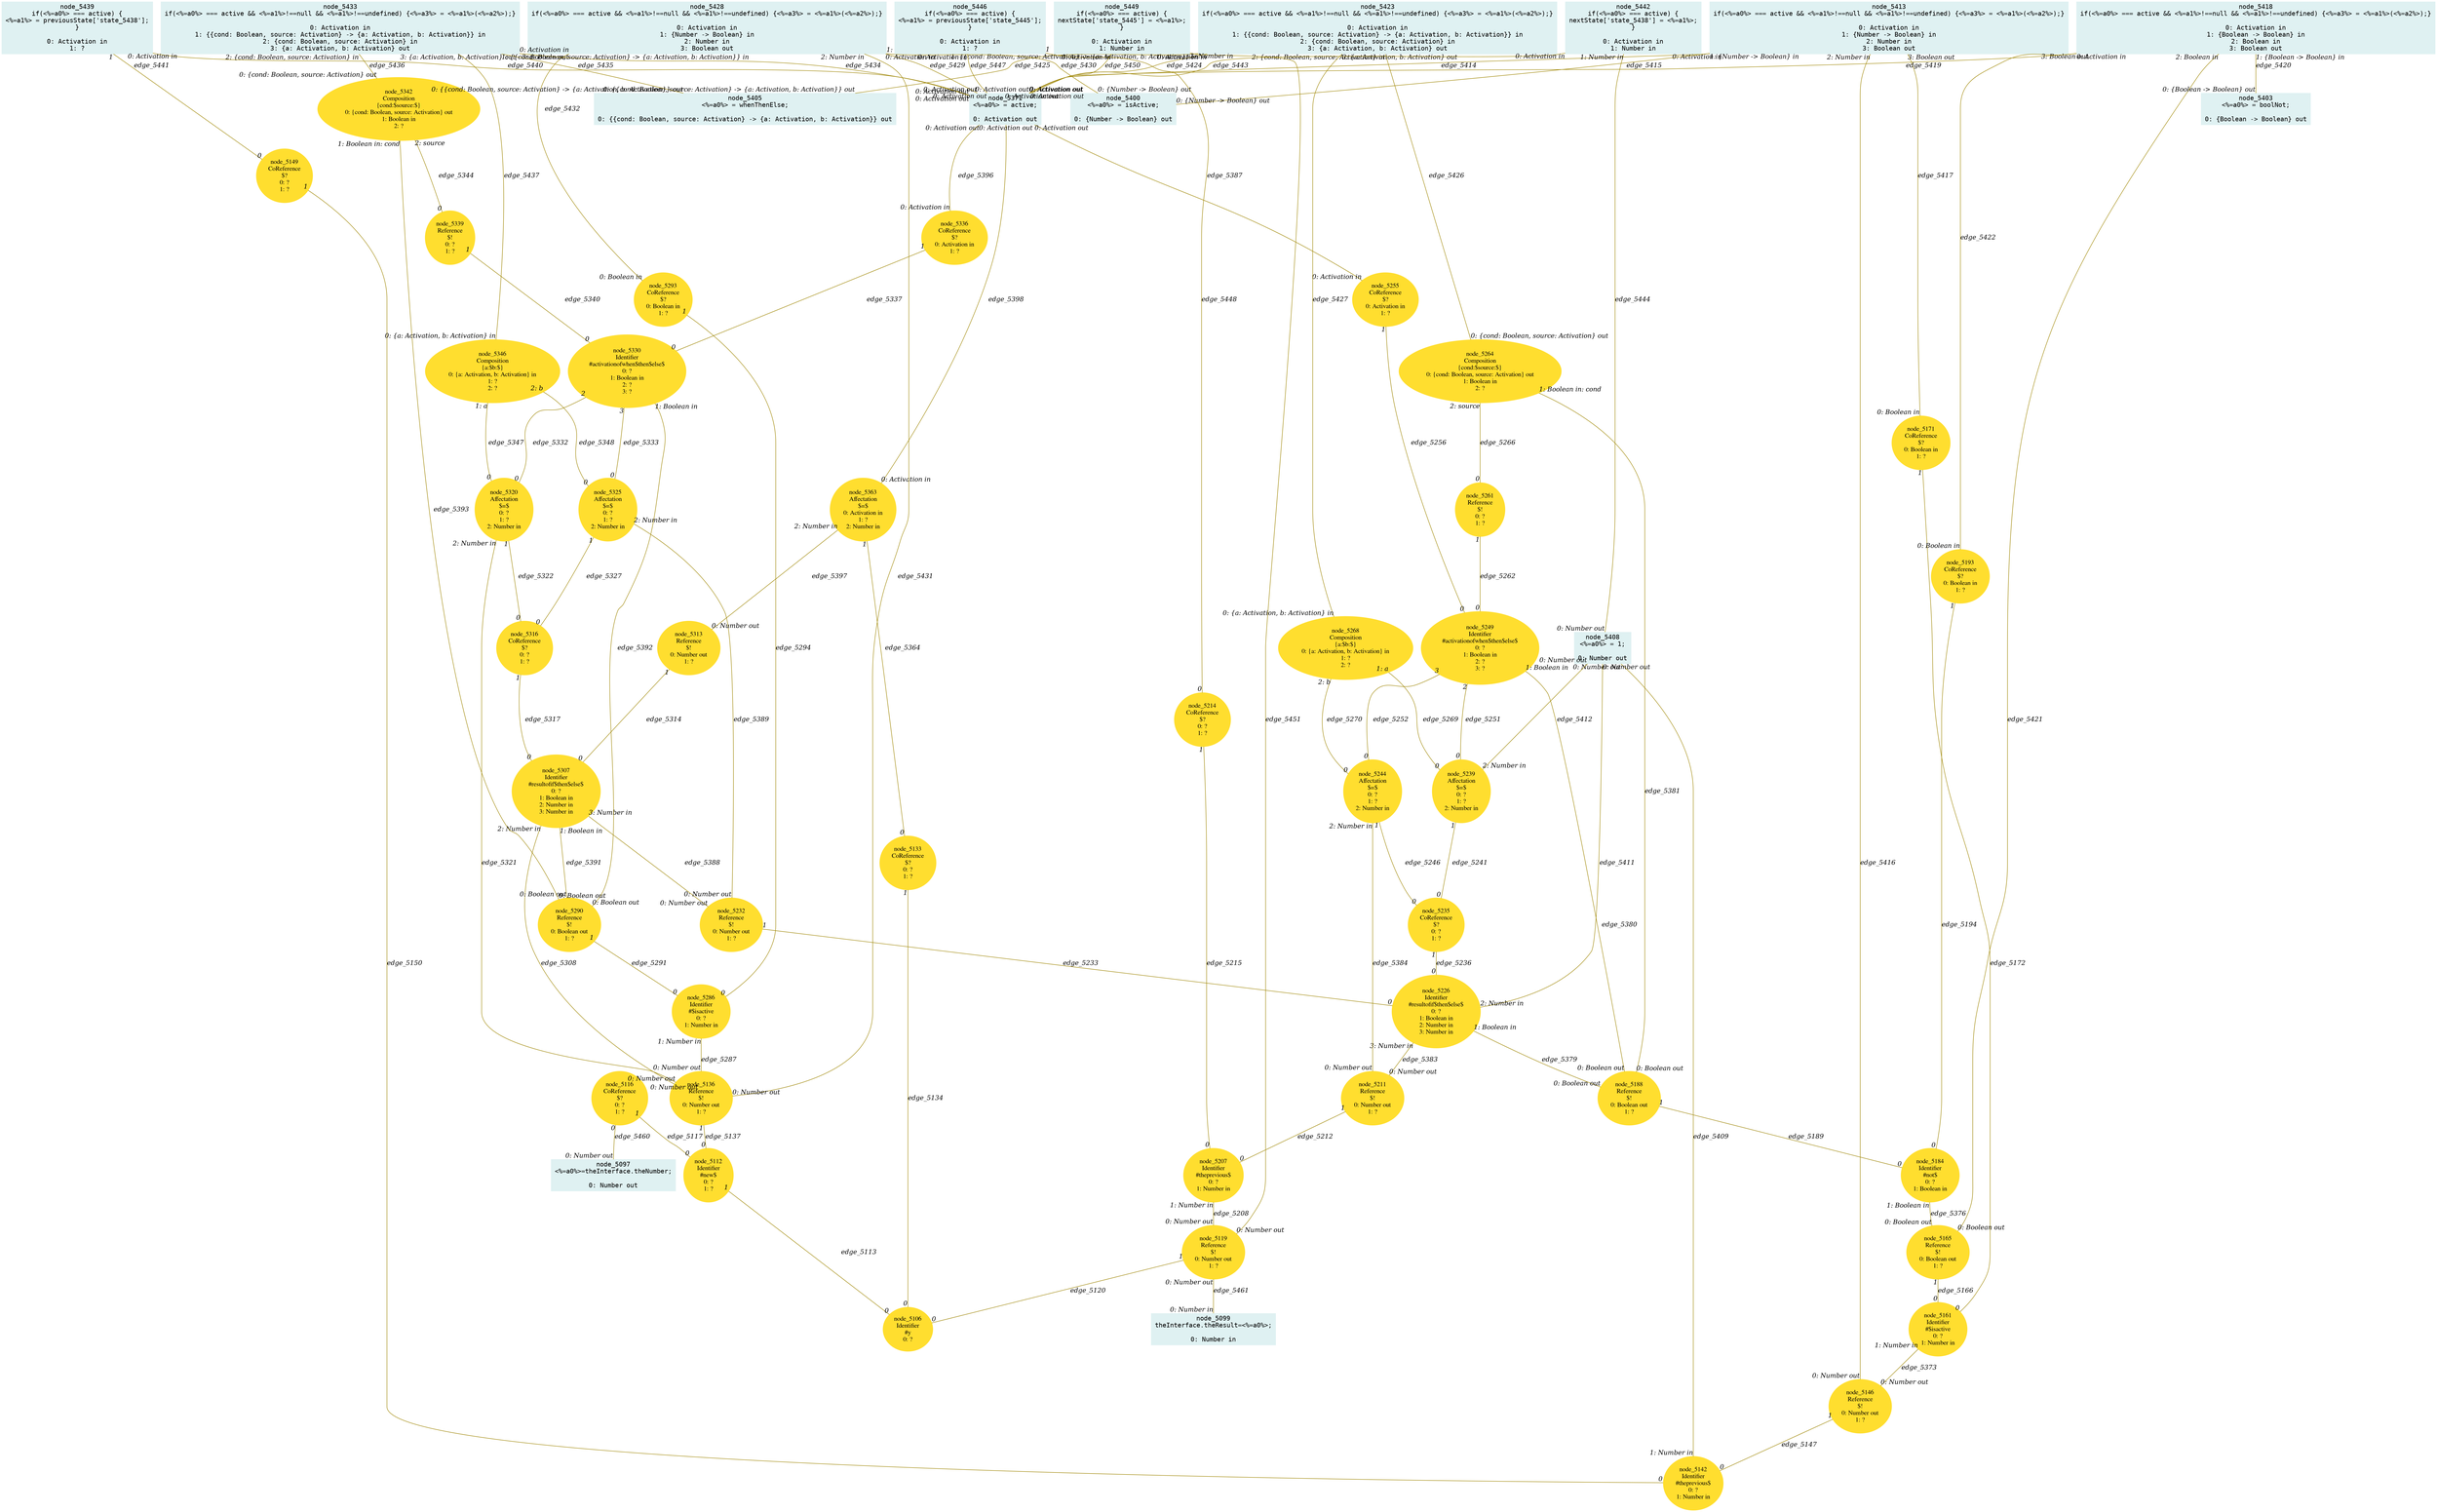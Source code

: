 digraph g{node_5097 [shape="box", style="filled", color="#dff1f2", fontname="Courier", label="node_5097
<%=a0%>=theInterface.theNumber;

0: Number out" ]
node_5099 [shape="box", style="filled", color="#dff1f2", fontname="Courier", label="node_5099
theInterface.theResult=<%=a0%>;

0: Number in" ]
node_5106 [shape="ellipse", style="filled", color="#ffde2f", fontname="Times", label="node_5106
Identifier
#y
0: ?" ]
node_5112 [shape="ellipse", style="filled", color="#ffde2f", fontname="Times", label="node_5112
Identifier
#new$
0: ?
1: ?" ]
node_5116 [shape="ellipse", style="filled", color="#ffde2f", fontname="Times", label="node_5116
CoReference
$?
0: ?
1: ?" ]
node_5119 [shape="ellipse", style="filled", color="#ffde2f", fontname="Times", label="node_5119
Reference
$!
0: Number out
1: ?" ]
node_5133 [shape="ellipse", style="filled", color="#ffde2f", fontname="Times", label="node_5133
CoReference
$?
0: ?
1: ?" ]
node_5136 [shape="ellipse", style="filled", color="#ffde2f", fontname="Times", label="node_5136
Reference
$!
0: Number out
1: ?" ]
node_5142 [shape="ellipse", style="filled", color="#ffde2f", fontname="Times", label="node_5142
Identifier
#theprevious$
0: ?
1: Number in" ]
node_5146 [shape="ellipse", style="filled", color="#ffde2f", fontname="Times", label="node_5146
Reference
$!
0: Number out
1: ?" ]
node_5149 [shape="ellipse", style="filled", color="#ffde2f", fontname="Times", label="node_5149
CoReference
$?
0: ?
1: ?" ]
node_5161 [shape="ellipse", style="filled", color="#ffde2f", fontname="Times", label="node_5161
Identifier
#$isactive
0: ?
1: Number in" ]
node_5165 [shape="ellipse", style="filled", color="#ffde2f", fontname="Times", label="node_5165
Reference
$!
0: Boolean out
1: ?" ]
node_5171 [shape="ellipse", style="filled", color="#ffde2f", fontname="Times", label="node_5171
CoReference
$?
0: Boolean in
1: ?" ]
node_5184 [shape="ellipse", style="filled", color="#ffde2f", fontname="Times", label="node_5184
Identifier
#not$
0: ?
1: Boolean in" ]
node_5188 [shape="ellipse", style="filled", color="#ffde2f", fontname="Times", label="node_5188
Reference
$!
0: Boolean out
1: ?" ]
node_5193 [shape="ellipse", style="filled", color="#ffde2f", fontname="Times", label="node_5193
CoReference
$?
0: Boolean in
1: ?" ]
node_5207 [shape="ellipse", style="filled", color="#ffde2f", fontname="Times", label="node_5207
Identifier
#theprevious$
0: ?
1: Number in" ]
node_5211 [shape="ellipse", style="filled", color="#ffde2f", fontname="Times", label="node_5211
Reference
$!
0: Number out
1: ?" ]
node_5214 [shape="ellipse", style="filled", color="#ffde2f", fontname="Times", label="node_5214
CoReference
$?
0: ?
1: ?" ]
node_5226 [shape="ellipse", style="filled", color="#ffde2f", fontname="Times", label="node_5226
Identifier
#resultofif$then$else$
0: ?
1: Boolean in
2: Number in
3: Number in" ]
node_5232 [shape="ellipse", style="filled", color="#ffde2f", fontname="Times", label="node_5232
Reference
$!
0: Number out
1: ?" ]
node_5235 [shape="ellipse", style="filled", color="#ffde2f", fontname="Times", label="node_5235
CoReference
$?
0: ?
1: ?" ]
node_5239 [shape="ellipse", style="filled", color="#ffde2f", fontname="Times", label="node_5239
Affectation
$=$
0: ?
1: ?
2: Number in" ]
node_5244 [shape="ellipse", style="filled", color="#ffde2f", fontname="Times", label="node_5244
Affectation
$=$
0: ?
1: ?
2: Number in" ]
node_5249 [shape="ellipse", style="filled", color="#ffde2f", fontname="Times", label="node_5249
Identifier
#activationofwhen$then$else$
0: ?
1: Boolean in
2: ?
3: ?" ]
node_5255 [shape="ellipse", style="filled", color="#ffde2f", fontname="Times", label="node_5255
CoReference
$?
0: Activation in
1: ?" ]
node_5261 [shape="ellipse", style="filled", color="#ffde2f", fontname="Times", label="node_5261
Reference
$!
0: ?
1: ?" ]
node_5264 [shape="ellipse", style="filled", color="#ffde2f", fontname="Times", label="node_5264
Composition
{cond:$source:$}
0: {cond: Boolean, source: Activation} out
1: Boolean in
2: ?" ]
node_5268 [shape="ellipse", style="filled", color="#ffde2f", fontname="Times", label="node_5268
Composition
{a:$b:$}
0: {a: Activation, b: Activation} in
1: ?
2: ?" ]
node_5286 [shape="ellipse", style="filled", color="#ffde2f", fontname="Times", label="node_5286
Identifier
#$isactive
0: ?
1: Number in" ]
node_5290 [shape="ellipse", style="filled", color="#ffde2f", fontname="Times", label="node_5290
Reference
$!
0: Boolean out
1: ?" ]
node_5293 [shape="ellipse", style="filled", color="#ffde2f", fontname="Times", label="node_5293
CoReference
$?
0: Boolean in
1: ?" ]
node_5307 [shape="ellipse", style="filled", color="#ffde2f", fontname="Times", label="node_5307
Identifier
#resultofif$then$else$
0: ?
1: Boolean in
2: Number in
3: Number in" ]
node_5313 [shape="ellipse", style="filled", color="#ffde2f", fontname="Times", label="node_5313
Reference
$!
0: Number out
1: ?" ]
node_5316 [shape="ellipse", style="filled", color="#ffde2f", fontname="Times", label="node_5316
CoReference
$?
0: ?
1: ?" ]
node_5320 [shape="ellipse", style="filled", color="#ffde2f", fontname="Times", label="node_5320
Affectation
$=$
0: ?
1: ?
2: Number in" ]
node_5325 [shape="ellipse", style="filled", color="#ffde2f", fontname="Times", label="node_5325
Affectation
$=$
0: ?
1: ?
2: Number in" ]
node_5330 [shape="ellipse", style="filled", color="#ffde2f", fontname="Times", label="node_5330
Identifier
#activationofwhen$then$else$
0: ?
1: Boolean in
2: ?
3: ?" ]
node_5336 [shape="ellipse", style="filled", color="#ffde2f", fontname="Times", label="node_5336
CoReference
$?
0: Activation in
1: ?" ]
node_5339 [shape="ellipse", style="filled", color="#ffde2f", fontname="Times", label="node_5339
Reference
$!
0: ?
1: ?" ]
node_5342 [shape="ellipse", style="filled", color="#ffde2f", fontname="Times", label="node_5342
Composition
{cond:$source:$}
0: {cond: Boolean, source: Activation} out
1: Boolean in
2: ?" ]
node_5346 [shape="ellipse", style="filled", color="#ffde2f", fontname="Times", label="node_5346
Composition
{a:$b:$}
0: {a: Activation, b: Activation} in
1: ?
2: ?" ]
node_5363 [shape="ellipse", style="filled", color="#ffde2f", fontname="Times", label="node_5363
Affectation
$=$
0: Activation in
1: ?
2: Number in" ]
node_5371 [shape="box", style="filled", color="#dff1f2", fontname="Courier", label="node_5371
<%=a0%> = active;

0: Activation out" ]
node_5400 [shape="box", style="filled", color="#dff1f2", fontname="Courier", label="node_5400
<%=a0%> = isActive;

0: {Number -> Boolean} out" ]
node_5403 [shape="box", style="filled", color="#dff1f2", fontname="Courier", label="node_5403
<%=a0%> = boolNot;

0: {Boolean -> Boolean} out" ]
node_5405 [shape="box", style="filled", color="#dff1f2", fontname="Courier", label="node_5405
<%=a0%> = whenThenElse;

0: {{cond: Boolean, source: Activation} -> {a: Activation, b: Activation}} out" ]
node_5408 [shape="box", style="filled", color="#dff1f2", fontname="Courier", label="node_5408
<%=a0%> = 1;

0: Number out" ]
node_5413 [shape="box", style="filled", color="#dff1f2", fontname="Courier", label="node_5413
if(<%=a0%> === active && <%=a1%>!==null && <%=a1%>!==undefined) {<%=a3%> = <%=a1%>(<%=a2%>);}

0: Activation in
1: {Number -> Boolean} in
2: Number in
3: Boolean out" ]
node_5418 [shape="box", style="filled", color="#dff1f2", fontname="Courier", label="node_5418
if(<%=a0%> === active && <%=a1%>!==null && <%=a1%>!==undefined) {<%=a3%> = <%=a1%>(<%=a2%>);}

0: Activation in
1: {Boolean -> Boolean} in
2: Boolean in
3: Boolean out" ]
node_5423 [shape="box", style="filled", color="#dff1f2", fontname="Courier", label="node_5423
if(<%=a0%> === active && <%=a1%>!==null && <%=a1%>!==undefined) {<%=a3%> = <%=a1%>(<%=a2%>);}

0: Activation in
1: {{cond: Boolean, source: Activation} -> {a: Activation, b: Activation}} in
2: {cond: Boolean, source: Activation} in
3: {a: Activation, b: Activation} out" ]
node_5428 [shape="box", style="filled", color="#dff1f2", fontname="Courier", label="node_5428
if(<%=a0%> === active && <%=a1%>!==null && <%=a1%>!==undefined) {<%=a3%> = <%=a1%>(<%=a2%>);}

0: Activation in
1: {Number -> Boolean} in
2: Number in
3: Boolean out" ]
node_5433 [shape="box", style="filled", color="#dff1f2", fontname="Courier", label="node_5433
if(<%=a0%> === active && <%=a1%>!==null && <%=a1%>!==undefined) {<%=a3%> = <%=a1%>(<%=a2%>);}

0: Activation in
1: {{cond: Boolean, source: Activation} -> {a: Activation, b: Activation}} in
2: {cond: Boolean, source: Activation} in
3: {a: Activation, b: Activation} out" ]
node_5439 [shape="box", style="filled", color="#dff1f2", fontname="Courier", label="node_5439
if(<%=a0%> === active) {
<%=a1%> = previousState['state_5438'];
}

0: Activation in
1: ?" ]
node_5442 [shape="box", style="filled", color="#dff1f2", fontname="Courier", label="node_5442
if(<%=a0%> === active) {
nextState['state_5438'] = <%=a1%>;
}

0: Activation in
1: Number in" ]
node_5446 [shape="box", style="filled", color="#dff1f2", fontname="Courier", label="node_5446
if(<%=a0%> === active) {
<%=a1%> = previousState['state_5445'];
}

0: Activation in
1: ?" ]
node_5449 [shape="box", style="filled", color="#dff1f2", fontname="Courier", label="node_5449
if(<%=a0%> === active) {
nextState['state_5445'] = <%=a1%>;
}

0: Activation in
1: Number in" ]
node_5112 -> node_5106 [dir=none, arrowHead=none, fontname="Times-Italic", arrowsize=1, color="#9d8400", label="edge_5113",  headlabel="0", taillabel="1" ]
node_5116 -> node_5112 [dir=none, arrowHead=none, fontname="Times-Italic", arrowsize=1, color="#9d8400", label="edge_5117",  headlabel="0", taillabel="1" ]
node_5119 -> node_5106 [dir=none, arrowHead=none, fontname="Times-Italic", arrowsize=1, color="#9d8400", label="edge_5120",  headlabel="0", taillabel="1" ]
node_5133 -> node_5106 [dir=none, arrowHead=none, fontname="Times-Italic", arrowsize=1, color="#9d8400", label="edge_5134",  headlabel="0", taillabel="1" ]
node_5136 -> node_5112 [dir=none, arrowHead=none, fontname="Times-Italic", arrowsize=1, color="#9d8400", label="edge_5137",  headlabel="0", taillabel="1" ]
node_5146 -> node_5142 [dir=none, arrowHead=none, fontname="Times-Italic", arrowsize=1, color="#9d8400", label="edge_5147",  headlabel="0", taillabel="1" ]
node_5149 -> node_5142 [dir=none, arrowHead=none, fontname="Times-Italic", arrowsize=1, color="#9d8400", label="edge_5150",  headlabel="0", taillabel="1" ]
node_5165 -> node_5161 [dir=none, arrowHead=none, fontname="Times-Italic", arrowsize=1, color="#9d8400", label="edge_5166",  headlabel="0", taillabel="1" ]
node_5171 -> node_5161 [dir=none, arrowHead=none, fontname="Times-Italic", arrowsize=1, color="#9d8400", label="edge_5172",  headlabel="0", taillabel="1" ]
node_5188 -> node_5184 [dir=none, arrowHead=none, fontname="Times-Italic", arrowsize=1, color="#9d8400", label="edge_5189",  headlabel="0", taillabel="1" ]
node_5193 -> node_5184 [dir=none, arrowHead=none, fontname="Times-Italic", arrowsize=1, color="#9d8400", label="edge_5194",  headlabel="0", taillabel="1" ]
node_5207 -> node_5119 [dir=none, arrowHead=none, fontname="Times-Italic", arrowsize=1, color="#9d8400", label="edge_5208",  headlabel="0: Number out", taillabel="1: Number in" ]
node_5211 -> node_5207 [dir=none, arrowHead=none, fontname="Times-Italic", arrowsize=1, color="#9d8400", label="edge_5212",  headlabel="0", taillabel="1" ]
node_5214 -> node_5207 [dir=none, arrowHead=none, fontname="Times-Italic", arrowsize=1, color="#9d8400", label="edge_5215",  headlabel="0", taillabel="1" ]
node_5232 -> node_5226 [dir=none, arrowHead=none, fontname="Times-Italic", arrowsize=1, color="#9d8400", label="edge_5233",  headlabel="0", taillabel="1" ]
node_5235 -> node_5226 [dir=none, arrowHead=none, fontname="Times-Italic", arrowsize=1, color="#9d8400", label="edge_5236",  headlabel="0", taillabel="1" ]
node_5239 -> node_5235 [dir=none, arrowHead=none, fontname="Times-Italic", arrowsize=1, color="#9d8400", label="edge_5241",  headlabel="0", taillabel="1" ]
node_5244 -> node_5235 [dir=none, arrowHead=none, fontname="Times-Italic", arrowsize=1, color="#9d8400", label="edge_5246",  headlabel="0", taillabel="1" ]
node_5249 -> node_5239 [dir=none, arrowHead=none, fontname="Times-Italic", arrowsize=1, color="#9d8400", label="edge_5251",  headlabel="0", taillabel="2" ]
node_5249 -> node_5244 [dir=none, arrowHead=none, fontname="Times-Italic", arrowsize=1, color="#9d8400", label="edge_5252",  headlabel="0", taillabel="3" ]
node_5255 -> node_5249 [dir=none, arrowHead=none, fontname="Times-Italic", arrowsize=1, color="#9d8400", label="edge_5256",  headlabel="0", taillabel="1" ]
node_5261 -> node_5249 [dir=none, arrowHead=none, fontname="Times-Italic", arrowsize=1, color="#9d8400", label="edge_5262",  headlabel="0", taillabel="1" ]
node_5264 -> node_5261 [dir=none, arrowHead=none, fontname="Times-Italic", arrowsize=1, color="#9d8400", label="edge_5266",  headlabel="0", taillabel="2: source" ]
node_5268 -> node_5239 [dir=none, arrowHead=none, fontname="Times-Italic", arrowsize=1, color="#9d8400", label="edge_5269",  headlabel="0", taillabel="1: a" ]
node_5268 -> node_5244 [dir=none, arrowHead=none, fontname="Times-Italic", arrowsize=1, color="#9d8400", label="edge_5270",  headlabel="0", taillabel="2: b" ]
node_5286 -> node_5136 [dir=none, arrowHead=none, fontname="Times-Italic", arrowsize=1, color="#9d8400", label="edge_5287",  headlabel="0: Number out", taillabel="1: Number in" ]
node_5290 -> node_5286 [dir=none, arrowHead=none, fontname="Times-Italic", arrowsize=1, color="#9d8400", label="edge_5291",  headlabel="0", taillabel="1" ]
node_5293 -> node_5286 [dir=none, arrowHead=none, fontname="Times-Italic", arrowsize=1, color="#9d8400", label="edge_5294",  headlabel="0", taillabel="1" ]
node_5307 -> node_5136 [dir=none, arrowHead=none, fontname="Times-Italic", arrowsize=1, color="#9d8400", label="edge_5308",  headlabel="0: Number out", taillabel="2: Number in" ]
node_5313 -> node_5307 [dir=none, arrowHead=none, fontname="Times-Italic", arrowsize=1, color="#9d8400", label="edge_5314",  headlabel="0", taillabel="1" ]
node_5316 -> node_5307 [dir=none, arrowHead=none, fontname="Times-Italic", arrowsize=1, color="#9d8400", label="edge_5317",  headlabel="0", taillabel="1" ]
node_5320 -> node_5136 [dir=none, arrowHead=none, fontname="Times-Italic", arrowsize=1, color="#9d8400", label="edge_5321",  headlabel="0: Number out", taillabel="2: Number in" ]
node_5320 -> node_5316 [dir=none, arrowHead=none, fontname="Times-Italic", arrowsize=1, color="#9d8400", label="edge_5322",  headlabel="0", taillabel="1" ]
node_5325 -> node_5316 [dir=none, arrowHead=none, fontname="Times-Italic", arrowsize=1, color="#9d8400", label="edge_5327",  headlabel="0", taillabel="1" ]
node_5330 -> node_5320 [dir=none, arrowHead=none, fontname="Times-Italic", arrowsize=1, color="#9d8400", label="edge_5332",  headlabel="0", taillabel="2" ]
node_5330 -> node_5325 [dir=none, arrowHead=none, fontname="Times-Italic", arrowsize=1, color="#9d8400", label="edge_5333",  headlabel="0", taillabel="3" ]
node_5336 -> node_5330 [dir=none, arrowHead=none, fontname="Times-Italic", arrowsize=1, color="#9d8400", label="edge_5337",  headlabel="0", taillabel="1" ]
node_5339 -> node_5330 [dir=none, arrowHead=none, fontname="Times-Italic", arrowsize=1, color="#9d8400", label="edge_5340",  headlabel="0", taillabel="1" ]
node_5342 -> node_5339 [dir=none, arrowHead=none, fontname="Times-Italic", arrowsize=1, color="#9d8400", label="edge_5344",  headlabel="0", taillabel="2: source" ]
node_5346 -> node_5320 [dir=none, arrowHead=none, fontname="Times-Italic", arrowsize=1, color="#9d8400", label="edge_5347",  headlabel="0", taillabel="1: a" ]
node_5346 -> node_5325 [dir=none, arrowHead=none, fontname="Times-Italic", arrowsize=1, color="#9d8400", label="edge_5348",  headlabel="0", taillabel="2: b" ]
node_5363 -> node_5133 [dir=none, arrowHead=none, fontname="Times-Italic", arrowsize=1, color="#9d8400", label="edge_5364",  headlabel="0", taillabel="1" ]
node_5161 -> node_5146 [dir=none, arrowHead=none, fontname="Times-Italic", arrowsize=1, color="#9d8400", label="edge_5373",  headlabel="0: Number out", taillabel="1: Number in" ]
node_5184 -> node_5165 [dir=none, arrowHead=none, fontname="Times-Italic", arrowsize=1, color="#9d8400", label="edge_5376",  headlabel="0: Boolean out", taillabel="1: Boolean in" ]
node_5226 -> node_5188 [dir=none, arrowHead=none, fontname="Times-Italic", arrowsize=1, color="#9d8400", label="edge_5379",  headlabel="0: Boolean out", taillabel="1: Boolean in" ]
node_5249 -> node_5188 [dir=none, arrowHead=none, fontname="Times-Italic", arrowsize=1, color="#9d8400", label="edge_5380",  headlabel="0: Boolean out", taillabel="1: Boolean in" ]
node_5264 -> node_5188 [dir=none, arrowHead=none, fontname="Times-Italic", arrowsize=1, color="#9d8400", label="edge_5381",  headlabel="0: Boolean out", taillabel="1: Boolean in: cond" ]
node_5226 -> node_5211 [dir=none, arrowHead=none, fontname="Times-Italic", arrowsize=1, color="#9d8400", label="edge_5383",  headlabel="0: Number out", taillabel="3: Number in" ]
node_5244 -> node_5211 [dir=none, arrowHead=none, fontname="Times-Italic", arrowsize=1, color="#9d8400", label="edge_5384",  headlabel="0: Number out", taillabel="2: Number in" ]
node_5371 -> node_5255 [dir=none, arrowHead=none, fontname="Times-Italic", arrowsize=1, color="#9d8400", label="edge_5387",  headlabel="0: Activation in", taillabel="0: Activation out" ]
node_5307 -> node_5232 [dir=none, arrowHead=none, fontname="Times-Italic", arrowsize=1, color="#9d8400", label="edge_5388",  headlabel="0: Number out", taillabel="3: Number in" ]
node_5325 -> node_5232 [dir=none, arrowHead=none, fontname="Times-Italic", arrowsize=1, color="#9d8400", label="edge_5389",  headlabel="0: Number out", taillabel="2: Number in" ]
node_5307 -> node_5290 [dir=none, arrowHead=none, fontname="Times-Italic", arrowsize=1, color="#9d8400", label="edge_5391",  headlabel="0: Boolean out", taillabel="1: Boolean in" ]
node_5330 -> node_5290 [dir=none, arrowHead=none, fontname="Times-Italic", arrowsize=1, color="#9d8400", label="edge_5392",  headlabel="0: Boolean out", taillabel="1: Boolean in" ]
node_5342 -> node_5290 [dir=none, arrowHead=none, fontname="Times-Italic", arrowsize=1, color="#9d8400", label="edge_5393",  headlabel="0: Boolean out", taillabel="1: Boolean in: cond" ]
node_5371 -> node_5336 [dir=none, arrowHead=none, fontname="Times-Italic", arrowsize=1, color="#9d8400", label="edge_5396",  headlabel="0: Activation in", taillabel="0: Activation out" ]
node_5363 -> node_5313 [dir=none, arrowHead=none, fontname="Times-Italic", arrowsize=1, color="#9d8400", label="edge_5397",  headlabel="0: Number out", taillabel="2: Number in" ]
node_5371 -> node_5363 [dir=none, arrowHead=none, fontname="Times-Italic", arrowsize=1, color="#9d8400", label="edge_5398",  headlabel="0: Activation in", taillabel="0: Activation out" ]
node_5408 -> node_5142 [dir=none, arrowHead=none, fontname="Times-Italic", arrowsize=1, color="#9d8400", label="edge_5409",  headlabel="1: Number in", taillabel="0: Number out" ]
node_5408 -> node_5226 [dir=none, arrowHead=none, fontname="Times-Italic", arrowsize=1, color="#9d8400", label="edge_5411",  headlabel="2: Number in", taillabel="0: Number out" ]
node_5408 -> node_5239 [dir=none, arrowHead=none, fontname="Times-Italic", arrowsize=1, color="#9d8400", label="edge_5412",  headlabel="2: Number in", taillabel="0: Number out" ]
node_5413 -> node_5371 [dir=none, arrowHead=none, fontname="Times-Italic", arrowsize=1, color="#9d8400", label="edge_5414",  headlabel="0: Activation out", taillabel="0: Activation in" ]
node_5413 -> node_5400 [dir=none, arrowHead=none, fontname="Times-Italic", arrowsize=1, color="#9d8400", label="edge_5415",  headlabel="0: {Number -> Boolean} out", taillabel="1: {Number -> Boolean} in" ]
node_5413 -> node_5146 [dir=none, arrowHead=none, fontname="Times-Italic", arrowsize=1, color="#9d8400", label="edge_5416",  headlabel="0: Number out", taillabel="2: Number in" ]
node_5413 -> node_5171 [dir=none, arrowHead=none, fontname="Times-Italic", arrowsize=1, color="#9d8400", label="edge_5417",  headlabel="0: Boolean in", taillabel="3: Boolean out" ]
node_5418 -> node_5371 [dir=none, arrowHead=none, fontname="Times-Italic", arrowsize=1, color="#9d8400", label="edge_5419",  headlabel="0: Activation out", taillabel="0: Activation in" ]
node_5418 -> node_5403 [dir=none, arrowHead=none, fontname="Times-Italic", arrowsize=1, color="#9d8400", label="edge_5420",  headlabel="0: {Boolean -> Boolean} out", taillabel="1: {Boolean -> Boolean} in" ]
node_5418 -> node_5165 [dir=none, arrowHead=none, fontname="Times-Italic", arrowsize=1, color="#9d8400", label="edge_5421",  headlabel="0: Boolean out", taillabel="2: Boolean in" ]
node_5418 -> node_5193 [dir=none, arrowHead=none, fontname="Times-Italic", arrowsize=1, color="#9d8400", label="edge_5422",  headlabel="0: Boolean in", taillabel="3: Boolean out" ]
node_5423 -> node_5371 [dir=none, arrowHead=none, fontname="Times-Italic", arrowsize=1, color="#9d8400", label="edge_5424",  headlabel="0: Activation out", taillabel="0: Activation in" ]
node_5423 -> node_5405 [dir=none, arrowHead=none, fontname="Times-Italic", arrowsize=1, color="#9d8400", label="edge_5425",  headlabel="0: {{cond: Boolean, source: Activation} -> {a: Activation, b: Activation}} out", taillabel="1: {{cond: Boolean, source: Activation} -> {a: Activation, b: Activation}} in" ]
node_5423 -> node_5264 [dir=none, arrowHead=none, fontname="Times-Italic", arrowsize=1, color="#9d8400", label="edge_5426",  headlabel="0: {cond: Boolean, source: Activation} out", taillabel="2: {cond: Boolean, source: Activation} in" ]
node_5423 -> node_5268 [dir=none, arrowHead=none, fontname="Times-Italic", arrowsize=1, color="#9d8400", label="edge_5427",  headlabel="0: {a: Activation, b: Activation} in", taillabel="3: {a: Activation, b: Activation} out" ]
node_5428 -> node_5371 [dir=none, arrowHead=none, fontname="Times-Italic", arrowsize=1, color="#9d8400", label="edge_5429",  headlabel="0: Activation out", taillabel="0: Activation in" ]
node_5428 -> node_5400 [dir=none, arrowHead=none, fontname="Times-Italic", arrowsize=1, color="#9d8400", label="edge_5430",  headlabel="0: {Number -> Boolean} out", taillabel="1: {Number -> Boolean} in" ]
node_5428 -> node_5136 [dir=none, arrowHead=none, fontname="Times-Italic", arrowsize=1, color="#9d8400", label="edge_5431",  headlabel="0: Number out", taillabel="2: Number in" ]
node_5428 -> node_5293 [dir=none, arrowHead=none, fontname="Times-Italic", arrowsize=1, color="#9d8400", label="edge_5432",  headlabel="0: Boolean in", taillabel="3: Boolean out" ]
node_5433 -> node_5371 [dir=none, arrowHead=none, fontname="Times-Italic", arrowsize=1, color="#9d8400", label="edge_5434",  headlabel="0: Activation out", taillabel="0: Activation in" ]
node_5433 -> node_5405 [dir=none, arrowHead=none, fontname="Times-Italic", arrowsize=1, color="#9d8400", label="edge_5435",  headlabel="0: {{cond: Boolean, source: Activation} -> {a: Activation, b: Activation}} out", taillabel="1: {{cond: Boolean, source: Activation} -> {a: Activation, b: Activation}} in" ]
node_5433 -> node_5342 [dir=none, arrowHead=none, fontname="Times-Italic", arrowsize=1, color="#9d8400", label="edge_5436",  headlabel="0: {cond: Boolean, source: Activation} out", taillabel="2: {cond: Boolean, source: Activation} in" ]
node_5433 -> node_5346 [dir=none, arrowHead=none, fontname="Times-Italic", arrowsize=1, color="#9d8400", label="edge_5437",  headlabel="0: {a: Activation, b: Activation} in", taillabel="3: {a: Activation, b: Activation} out" ]
node_5439 -> node_5371 [dir=none, arrowHead=none, fontname="Times-Italic", arrowsize=1, color="#9d8400", label="edge_5440",  headlabel="0: Activation out", taillabel="0: Activation in" ]
node_5439 -> node_5149 [dir=none, arrowHead=none, fontname="Times-Italic", arrowsize=1, color="#9d8400", label="edge_5441",  headlabel="0", taillabel="1" ]
node_5442 -> node_5371 [dir=none, arrowHead=none, fontname="Times-Italic", arrowsize=1, color="#9d8400", label="edge_5443",  headlabel="0: Activation out", taillabel="0: Activation in" ]
node_5442 -> node_5408 [dir=none, arrowHead=none, fontname="Times-Italic", arrowsize=1, color="#9d8400", label="edge_5444",  headlabel="0: Number out", taillabel="1: Number in" ]
node_5446 -> node_5371 [dir=none, arrowHead=none, fontname="Times-Italic", arrowsize=1, color="#9d8400", label="edge_5447",  headlabel="0: Activation out", taillabel="0: Activation in" ]
node_5446 -> node_5214 [dir=none, arrowHead=none, fontname="Times-Italic", arrowsize=1, color="#9d8400", label="edge_5448",  headlabel="0", taillabel="1" ]
node_5449 -> node_5371 [dir=none, arrowHead=none, fontname="Times-Italic", arrowsize=1, color="#9d8400", label="edge_5450",  headlabel="0: Activation out", taillabel="0: Activation in" ]
node_5449 -> node_5119 [dir=none, arrowHead=none, fontname="Times-Italic", arrowsize=1, color="#9d8400", label="edge_5451",  headlabel="0: Number out", taillabel="1: Number in" ]
node_5116 -> node_5097 [dir=none, arrowHead=none, fontname="Times-Italic", arrowsize=1, color="#9d8400", label="edge_5460",  headlabel="0: Number out", taillabel="0" ]
node_5119 -> node_5099 [dir=none, arrowHead=none, fontname="Times-Italic", arrowsize=1, color="#9d8400", label="edge_5461",  headlabel="0: Number in", taillabel="0: Number out" ]
}